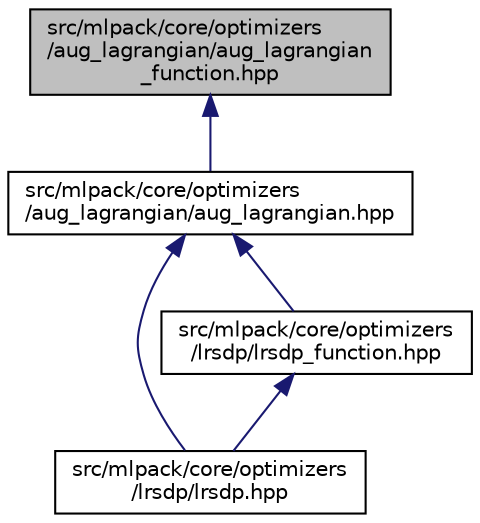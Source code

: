 digraph "src/mlpack/core/optimizers/aug_lagrangian/aug_lagrangian_function.hpp"
{
  edge [fontname="Helvetica",fontsize="10",labelfontname="Helvetica",labelfontsize="10"];
  node [fontname="Helvetica",fontsize="10",shape=record];
  Node1 [label="src/mlpack/core/optimizers\l/aug_lagrangian/aug_lagrangian\l_function.hpp",height=0.2,width=0.4,color="black", fillcolor="grey75", style="filled" fontcolor="black"];
  Node1 -> Node2 [dir="back",color="midnightblue",fontsize="10",style="solid",fontname="Helvetica"];
  Node2 [label="src/mlpack/core/optimizers\l/aug_lagrangian/aug_lagrangian.hpp",height=0.2,width=0.4,color="black", fillcolor="white", style="filled",URL="$aug__lagrangian_8hpp.html"];
  Node2 -> Node3 [dir="back",color="midnightblue",fontsize="10",style="solid",fontname="Helvetica"];
  Node3 [label="src/mlpack/core/optimizers\l/lrsdp/lrsdp.hpp",height=0.2,width=0.4,color="black", fillcolor="white", style="filled",URL="$lrsdp_8hpp.html"];
  Node2 -> Node4 [dir="back",color="midnightblue",fontsize="10",style="solid",fontname="Helvetica"];
  Node4 [label="src/mlpack/core/optimizers\l/lrsdp/lrsdp_function.hpp",height=0.2,width=0.4,color="black", fillcolor="white", style="filled",URL="$lrsdp__function_8hpp.html"];
  Node4 -> Node3 [dir="back",color="midnightblue",fontsize="10",style="solid",fontname="Helvetica"];
}
